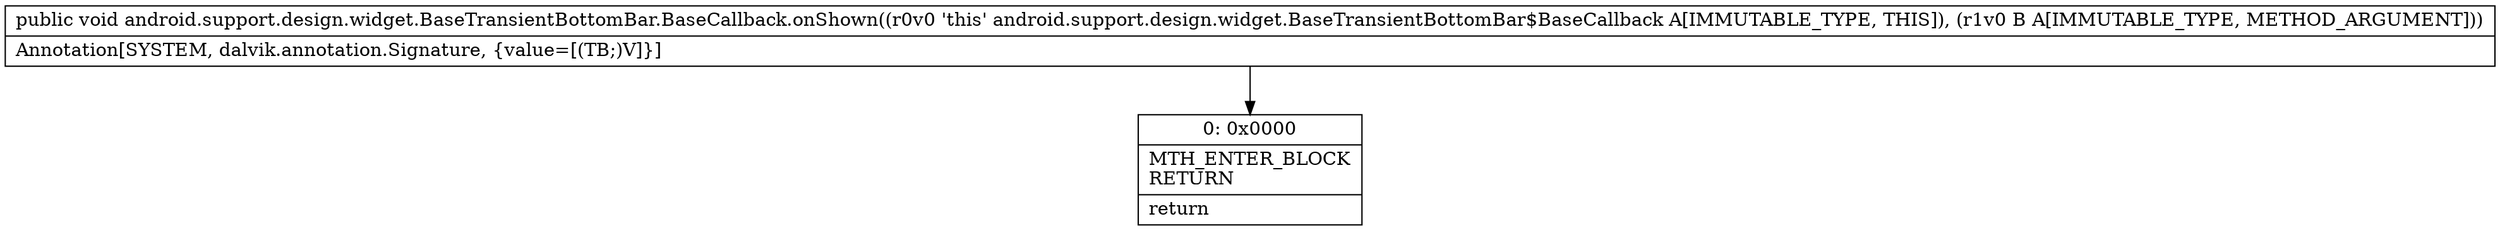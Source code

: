 digraph "CFG forandroid.support.design.widget.BaseTransientBottomBar.BaseCallback.onShown(Ljava\/lang\/Object;)V" {
Node_0 [shape=record,label="{0\:\ 0x0000|MTH_ENTER_BLOCK\lRETURN\l|return\l}"];
MethodNode[shape=record,label="{public void android.support.design.widget.BaseTransientBottomBar.BaseCallback.onShown((r0v0 'this' android.support.design.widget.BaseTransientBottomBar$BaseCallback A[IMMUTABLE_TYPE, THIS]), (r1v0 B A[IMMUTABLE_TYPE, METHOD_ARGUMENT]))  | Annotation[SYSTEM, dalvik.annotation.Signature, \{value=[(TB;)V]\}]\l}"];
MethodNode -> Node_0;
}

